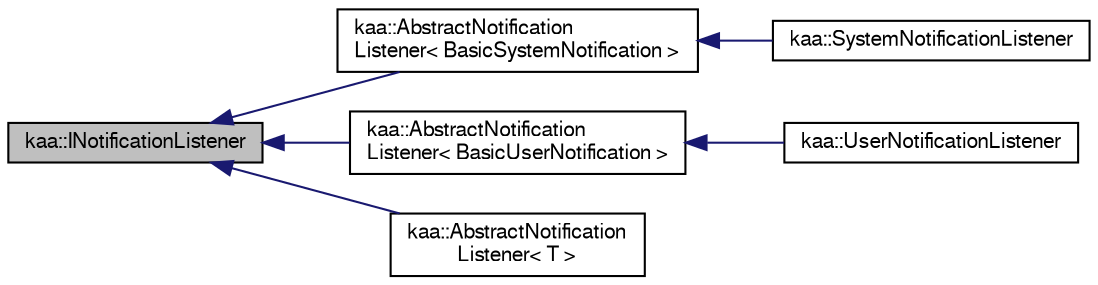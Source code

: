 digraph "kaa::INotificationListener"
{
  bgcolor="transparent";
  edge [fontname="FreeSans",fontsize="10",labelfontname="FreeSans",labelfontsize="10"];
  node [fontname="FreeSans",fontsize="10",shape=record];
  rankdir="LR";
  Node1 [label="kaa::INotificationListener",height=0.2,width=0.4,color="black", fillcolor="grey75", style="filled" fontcolor="black"];
  Node1 -> Node2 [dir="back",color="midnightblue",fontsize="10",style="solid",fontname="FreeSans"];
  Node2 [label="kaa::AbstractNotification\lListener\< BasicSystemNotification \>",height=0.2,width=0.4,color="black",URL="$classkaa_1_1AbstractNotificationListener.html"];
  Node2 -> Node3 [dir="back",color="midnightblue",fontsize="10",style="solid",fontname="FreeSans"];
  Node3 [label="kaa::SystemNotificationListener",height=0.2,width=0.4,color="black",URL="$classkaa_1_1SystemNotificationListener.html"];
  Node1 -> Node4 [dir="back",color="midnightblue",fontsize="10",style="solid",fontname="FreeSans"];
  Node4 [label="kaa::AbstractNotification\lListener\< BasicUserNotification \>",height=0.2,width=0.4,color="black",URL="$classkaa_1_1AbstractNotificationListener.html"];
  Node4 -> Node5 [dir="back",color="midnightblue",fontsize="10",style="solid",fontname="FreeSans"];
  Node5 [label="kaa::UserNotificationListener",height=0.2,width=0.4,color="black",URL="$classkaa_1_1UserNotificationListener.html"];
  Node1 -> Node6 [dir="back",color="midnightblue",fontsize="10",style="solid",fontname="FreeSans"];
  Node6 [label="kaa::AbstractNotification\lListener\< T \>",height=0.2,width=0.4,color="black",URL="$classkaa_1_1AbstractNotificationListener.html"];
}

